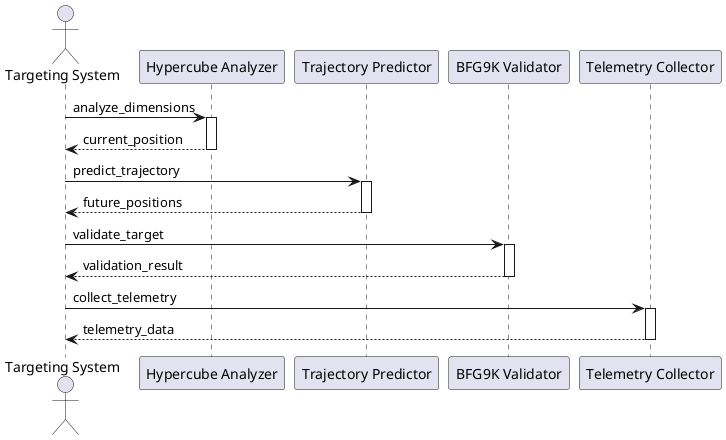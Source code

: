 @startuml Hypercube Targeting Process

actor "Targeting System" as TS
participant "Hypercube Analyzer" as HA
participant "Trajectory Predictor" as TP
participant "BFG9K Validator" as BV
participant "Telemetry Collector" as TC

TS -> HA : analyze_dimensions
activate HA
HA --> TS : current_position
deactivate HA

TS -> TP : predict_trajectory
activate TP
TP --> TS : future_positions
deactivate TP

TS -> BV : validate_target
activate BV
BV --> TS : validation_result
deactivate BV

TS -> TC : collect_telemetry
activate TC
TC --> TS : telemetry_data
deactivate TC

@enduml
